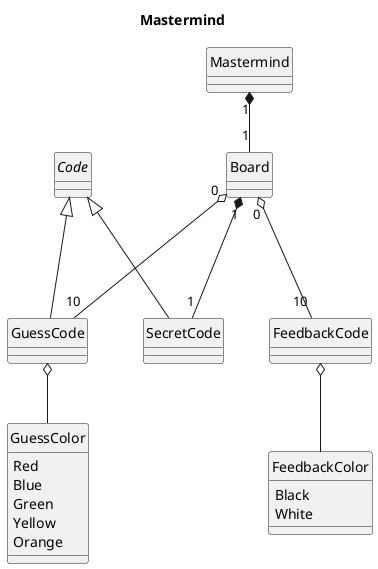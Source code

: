 @startuml Mastermind
skinparam Style strictuml

title Mastermind

class Mastermind
class Board
interface Code
class SecretCode
class GuessCode
class FeedbackCode

enum GuessColor {
    Red
    Blue
    Green
    Yellow
    Orange
}

enum FeedbackColor {
    Black
    White
}

Mastermind "1" *-- "1" Board
Code <|--- SecretCode
Code <|--- GuessCode

Board "1" *--- "1" SecretCode
Board "0" o--- "10" GuessCode
Board "0" o--- "10" FeedbackCode

GuessCode o-- GuessColor
FeedbackCode o-- FeedbackColor

@enduml